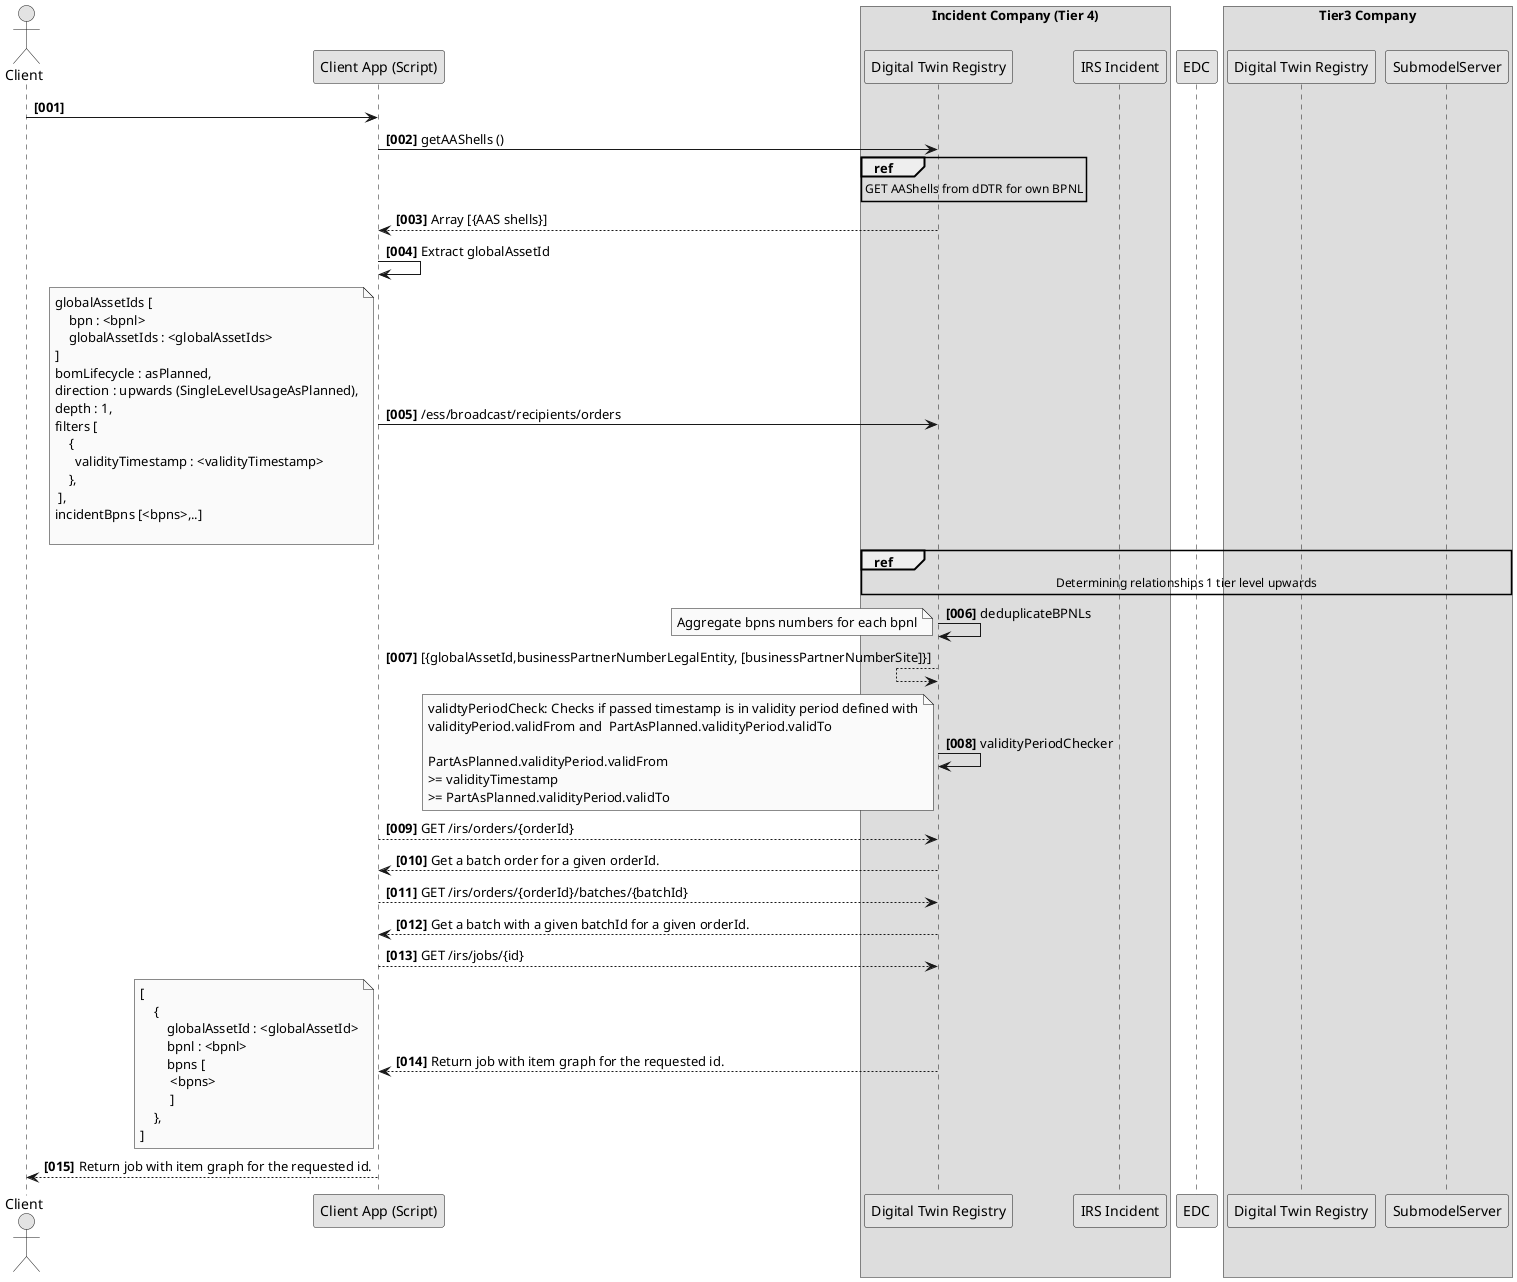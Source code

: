 @startuml
skinparam monochrome true
skinparam shadowing false
skinparam defaultFontName "Architects daughter"

autonumber "<b>[000]"

actor "Client" as User

participant "Client App (Script)" as ClientApp

box Incident Company (Tier 4)
participant "Digital Twin Registry" as dDTR_Tier_N
participant "IRS Incident" as IRS_Tier_N
end box

participant EDC

box Tier3 Company
participant "Digital Twin Registry" as dDTR_Tier_3
participant "SubmodelServer" as SubmodelServer_Tier_3

end box


User -> ClientApp
ClientApp -> dDTR_Tier_N : getAAShells ()
ref over dDTR_Tier_N
    GET AAShells from dDTR for own BPNL
end ref
ClientApp <-- dDTR_Tier_N : Array [{AAS shells}]

ClientApp -> ClientApp : Extract globalAssetId

ClientApp -> dDTR_Tier_N : /ess/broadcast/recipients/orders
    note left
        globalAssetIds [
            bpn : <bpnl>
            globalAssetIds : <globalAssetIds>
        ]
        bomLifecycle : asPlanned,
        direction : upwards (SingleLevelUsageAsPlanned),
        depth : 1,
        filters [
            {
              validityTimestamp : <validityTimestamp>
            },
         ],
        incidentBpns [<bpns>,..]

    end note

    ref over dDTR_Tier_N, dDTR_Tier_3, SubmodelServer_Tier_3
        Determining relationships 1 tier level upwards
    end ref

    dDTR_Tier_N -> dDTR_Tier_N : deduplicateBPNLs
    note left
        Aggregate bpns numbers for each bpnl
    end note
    dDTR_Tier_N <-- dDTR_Tier_N : [{globalAssetId,businessPartnerNumberLegalEntity, [businessPartnerNumberSite]}]

    dDTR_Tier_N -> dDTR_Tier_N : validityPeriodChecker
    note left
        validtyPeriodCheck: Checks if passed timestamp is in validity period defined with
        validityPeriod.validFrom and  PartAsPlanned.validityPeriod.validTo

        PartAsPlanned.validityPeriod.validFrom
        >= validityTimestamp
        >= PartAsPlanned.validityPeriod.validTo
    end note


    ClientApp --> dDTR_Tier_N : GET /irs/orders/{orderId}
    ClientApp <-- dDTR_Tier_N : Get a batch order for a given orderId.
    ClientApp --> dDTR_Tier_N : GET /irs/orders/{orderId}/batches/{batchId}
    ClientApp <-- dDTR_Tier_N : Get a batch with a given batchId for a given orderId.
    ClientApp --> dDTR_Tier_N : GET /irs/jobs/{id}
    ClientApp <-- dDTR_Tier_N : Return job with item graph for the requested id.
    note left
        [
            {
                globalAssetId : <globalAssetId>
                bpnl : <bpnl>
                bpns [
                 <bpns>
                 ]
            },
        ]
    end note
    User <-- ClientApp : Return job with item graph for the requested id.
@enduml